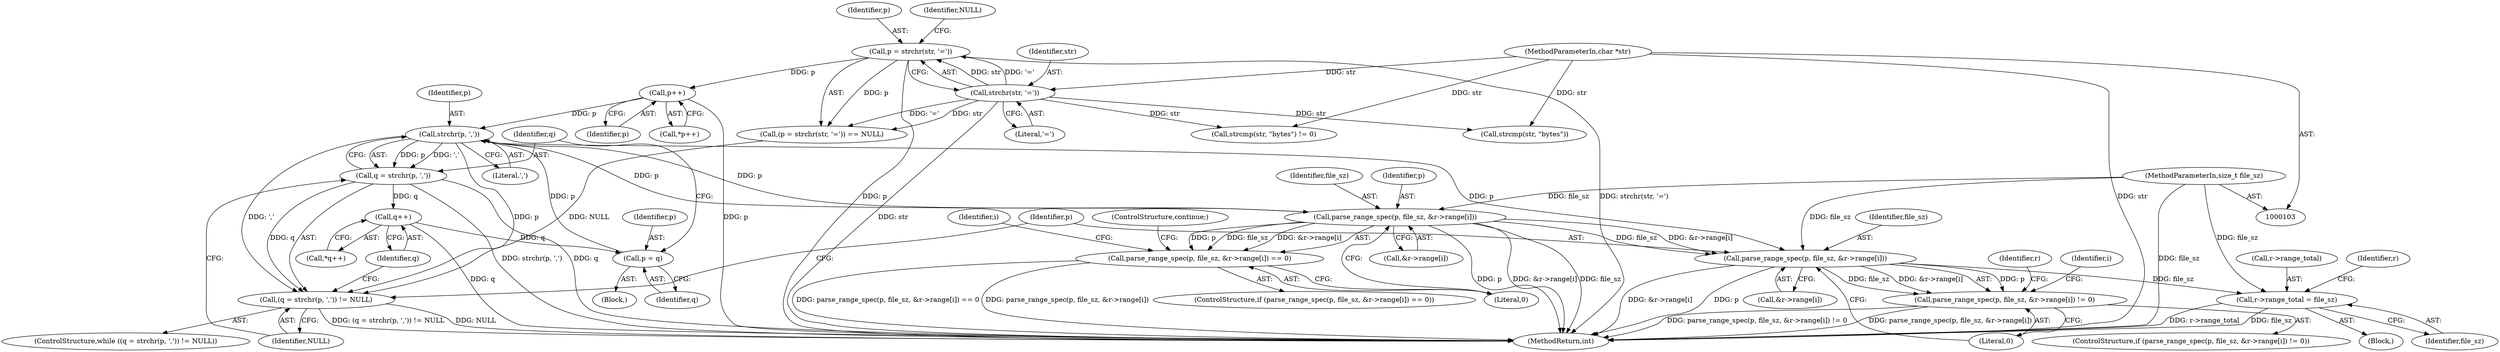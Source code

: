 digraph "0_src_142cfc82b932bc211218fbd7bdda8c7ce83f19df_0@API" {
"1000156" [label="(Call,strchr(p, ','))"];
"1000168" [label="(Call,parse_range_spec(p, file_sz, &r->range[i]))"];
"1000156" [label="(Call,strchr(p, ','))"];
"1000188" [label="(Call,p = q)"];
"1000163" [label="(Call,q++)"];
"1000154" [label="(Call,q = strchr(p, ','))"];
"1000140" [label="(Call,p++)"];
"1000129" [label="(Call,p = strchr(str, '='))"];
"1000131" [label="(Call,strchr(str, '='))"];
"1000105" [label="(MethodParameterIn,char *str)"];
"1000106" [label="(MethodParameterIn,size_t file_sz)"];
"1000153" [label="(Call,(q = strchr(p, ',')) != NULL)"];
"1000167" [label="(Call,parse_range_spec(p, file_sz, &r->range[i]) == 0)"];
"1000193" [label="(Call,parse_range_spec(p, file_sz, &r->range[i]))"];
"1000192" [label="(Call,parse_range_spec(p, file_sz, &r->range[i]) != 0)"];
"1000205" [label="(Call,r->range_total = file_sz)"];
"1000188" [label="(Call,p = q)"];
"1000154" [label="(Call,q = strchr(p, ','))"];
"1000145" [label="(Call,strcmp(str, \"bytes\"))"];
"1000166" [label="(ControlStructure,if (parse_range_spec(p, file_sz, &r->range[i]) == 0))"];
"1000206" [label="(Call,r->range_total)"];
"1000177" [label="(Literal,0)"];
"1000212" [label="(Identifier,r)"];
"1000162" [label="(Call,*q++)"];
"1000130" [label="(Identifier,p)"];
"1000190" [label="(Identifier,q)"];
"1000140" [label="(Call,p++)"];
"1000168" [label="(Call,parse_range_spec(p, file_sz, &r->range[i]))"];
"1000144" [label="(Call,strcmp(str, \"bytes\") != 0)"];
"1000155" [label="(Identifier,q)"];
"1000153" [label="(Call,(q = strchr(p, ',')) != NULL)"];
"1000202" [label="(Literal,0)"];
"1000107" [label="(Block,)"];
"1000163" [label="(Call,q++)"];
"1000105" [label="(MethodParameterIn,char *str)"];
"1000171" [label="(Call,&r->range[i])"];
"1000217" [label="(MethodReturn,int)"];
"1000158" [label="(Literal,',')"];
"1000189" [label="(Identifier,p)"];
"1000192" [label="(Call,parse_range_spec(p, file_sz, &r->range[i]) != 0)"];
"1000160" [label="(Block,)"];
"1000207" [label="(Identifier,r)"];
"1000196" [label="(Call,&r->range[i])"];
"1000128" [label="(Call,(p = strchr(str, '=')) == NULL)"];
"1000139" [label="(Call,*p++)"];
"1000169" [label="(Identifier,p)"];
"1000170" [label="(Identifier,file_sz)"];
"1000106" [label="(MethodParameterIn,size_t file_sz)"];
"1000194" [label="(Identifier,p)"];
"1000205" [label="(Call,r->range_total = file_sz)"];
"1000209" [label="(Identifier,file_sz)"];
"1000195" [label="(Identifier,file_sz)"];
"1000204" [label="(Identifier,i)"];
"1000159" [label="(Identifier,NULL)"];
"1000131" [label="(Call,strchr(str, '='))"];
"1000132" [label="(Identifier,str)"];
"1000157" [label="(Identifier,p)"];
"1000133" [label="(Literal,'=')"];
"1000167" [label="(Call,parse_range_spec(p, file_sz, &r->range[i]) == 0)"];
"1000178" [label="(ControlStructure,continue;)"];
"1000164" [label="(Identifier,q)"];
"1000180" [label="(Identifier,i)"];
"1000141" [label="(Identifier,p)"];
"1000152" [label="(ControlStructure,while ((q = strchr(p, ',')) != NULL))"];
"1000134" [label="(Identifier,NULL)"];
"1000156" [label="(Call,strchr(p, ','))"];
"1000191" [label="(ControlStructure,if (parse_range_spec(p, file_sz, &r->range[i]) != 0))"];
"1000129" [label="(Call,p = strchr(str, '='))"];
"1000193" [label="(Call,parse_range_spec(p, file_sz, &r->range[i]))"];
"1000156" -> "1000154"  [label="AST: "];
"1000156" -> "1000158"  [label="CFG: "];
"1000157" -> "1000156"  [label="AST: "];
"1000158" -> "1000156"  [label="AST: "];
"1000154" -> "1000156"  [label="CFG: "];
"1000156" -> "1000153"  [label="DDG: p"];
"1000156" -> "1000153"  [label="DDG: ','"];
"1000156" -> "1000154"  [label="DDG: p"];
"1000156" -> "1000154"  [label="DDG: ','"];
"1000168" -> "1000156"  [label="DDG: p"];
"1000188" -> "1000156"  [label="DDG: p"];
"1000140" -> "1000156"  [label="DDG: p"];
"1000156" -> "1000168"  [label="DDG: p"];
"1000156" -> "1000193"  [label="DDG: p"];
"1000168" -> "1000167"  [label="AST: "];
"1000168" -> "1000171"  [label="CFG: "];
"1000169" -> "1000168"  [label="AST: "];
"1000170" -> "1000168"  [label="AST: "];
"1000171" -> "1000168"  [label="AST: "];
"1000177" -> "1000168"  [label="CFG: "];
"1000168" -> "1000217"  [label="DDG: p"];
"1000168" -> "1000217"  [label="DDG: &r->range[i]"];
"1000168" -> "1000217"  [label="DDG: file_sz"];
"1000168" -> "1000167"  [label="DDG: p"];
"1000168" -> "1000167"  [label="DDG: file_sz"];
"1000168" -> "1000167"  [label="DDG: &r->range[i]"];
"1000106" -> "1000168"  [label="DDG: file_sz"];
"1000168" -> "1000193"  [label="DDG: file_sz"];
"1000168" -> "1000193"  [label="DDG: &r->range[i]"];
"1000188" -> "1000160"  [label="AST: "];
"1000188" -> "1000190"  [label="CFG: "];
"1000189" -> "1000188"  [label="AST: "];
"1000190" -> "1000188"  [label="AST: "];
"1000155" -> "1000188"  [label="CFG: "];
"1000163" -> "1000188"  [label="DDG: q"];
"1000163" -> "1000162"  [label="AST: "];
"1000163" -> "1000164"  [label="CFG: "];
"1000164" -> "1000163"  [label="AST: "];
"1000162" -> "1000163"  [label="CFG: "];
"1000163" -> "1000217"  [label="DDG: q"];
"1000154" -> "1000163"  [label="DDG: q"];
"1000154" -> "1000153"  [label="AST: "];
"1000155" -> "1000154"  [label="AST: "];
"1000159" -> "1000154"  [label="CFG: "];
"1000154" -> "1000217"  [label="DDG: q"];
"1000154" -> "1000217"  [label="DDG: strchr(p, ',')"];
"1000154" -> "1000153"  [label="DDG: q"];
"1000140" -> "1000139"  [label="AST: "];
"1000140" -> "1000141"  [label="CFG: "];
"1000141" -> "1000140"  [label="AST: "];
"1000139" -> "1000140"  [label="CFG: "];
"1000140" -> "1000217"  [label="DDG: p"];
"1000129" -> "1000140"  [label="DDG: p"];
"1000129" -> "1000128"  [label="AST: "];
"1000129" -> "1000131"  [label="CFG: "];
"1000130" -> "1000129"  [label="AST: "];
"1000131" -> "1000129"  [label="AST: "];
"1000134" -> "1000129"  [label="CFG: "];
"1000129" -> "1000217"  [label="DDG: p"];
"1000129" -> "1000217"  [label="DDG: strchr(str, '=')"];
"1000129" -> "1000128"  [label="DDG: p"];
"1000131" -> "1000129"  [label="DDG: str"];
"1000131" -> "1000129"  [label="DDG: '='"];
"1000131" -> "1000133"  [label="CFG: "];
"1000132" -> "1000131"  [label="AST: "];
"1000133" -> "1000131"  [label="AST: "];
"1000131" -> "1000217"  [label="DDG: str"];
"1000131" -> "1000128"  [label="DDG: str"];
"1000131" -> "1000128"  [label="DDG: '='"];
"1000105" -> "1000131"  [label="DDG: str"];
"1000131" -> "1000144"  [label="DDG: str"];
"1000131" -> "1000145"  [label="DDG: str"];
"1000105" -> "1000103"  [label="AST: "];
"1000105" -> "1000217"  [label="DDG: str"];
"1000105" -> "1000144"  [label="DDG: str"];
"1000105" -> "1000145"  [label="DDG: str"];
"1000106" -> "1000103"  [label="AST: "];
"1000106" -> "1000217"  [label="DDG: file_sz"];
"1000106" -> "1000193"  [label="DDG: file_sz"];
"1000106" -> "1000205"  [label="DDG: file_sz"];
"1000153" -> "1000152"  [label="AST: "];
"1000153" -> "1000159"  [label="CFG: "];
"1000159" -> "1000153"  [label="AST: "];
"1000164" -> "1000153"  [label="CFG: "];
"1000194" -> "1000153"  [label="CFG: "];
"1000153" -> "1000217"  [label="DDG: (q = strchr(p, ',')) != NULL"];
"1000153" -> "1000217"  [label="DDG: NULL"];
"1000128" -> "1000153"  [label="DDG: NULL"];
"1000167" -> "1000166"  [label="AST: "];
"1000167" -> "1000177"  [label="CFG: "];
"1000177" -> "1000167"  [label="AST: "];
"1000178" -> "1000167"  [label="CFG: "];
"1000180" -> "1000167"  [label="CFG: "];
"1000167" -> "1000217"  [label="DDG: parse_range_spec(p, file_sz, &r->range[i])"];
"1000167" -> "1000217"  [label="DDG: parse_range_spec(p, file_sz, &r->range[i]) == 0"];
"1000193" -> "1000192"  [label="AST: "];
"1000193" -> "1000196"  [label="CFG: "];
"1000194" -> "1000193"  [label="AST: "];
"1000195" -> "1000193"  [label="AST: "];
"1000196" -> "1000193"  [label="AST: "];
"1000202" -> "1000193"  [label="CFG: "];
"1000193" -> "1000217"  [label="DDG: p"];
"1000193" -> "1000217"  [label="DDG: &r->range[i]"];
"1000193" -> "1000192"  [label="DDG: p"];
"1000193" -> "1000192"  [label="DDG: file_sz"];
"1000193" -> "1000192"  [label="DDG: &r->range[i]"];
"1000193" -> "1000205"  [label="DDG: file_sz"];
"1000192" -> "1000191"  [label="AST: "];
"1000192" -> "1000202"  [label="CFG: "];
"1000202" -> "1000192"  [label="AST: "];
"1000204" -> "1000192"  [label="CFG: "];
"1000207" -> "1000192"  [label="CFG: "];
"1000192" -> "1000217"  [label="DDG: parse_range_spec(p, file_sz, &r->range[i])"];
"1000192" -> "1000217"  [label="DDG: parse_range_spec(p, file_sz, &r->range[i]) != 0"];
"1000205" -> "1000107"  [label="AST: "];
"1000205" -> "1000209"  [label="CFG: "];
"1000206" -> "1000205"  [label="AST: "];
"1000209" -> "1000205"  [label="AST: "];
"1000212" -> "1000205"  [label="CFG: "];
"1000205" -> "1000217"  [label="DDG: file_sz"];
"1000205" -> "1000217"  [label="DDG: r->range_total"];
}
